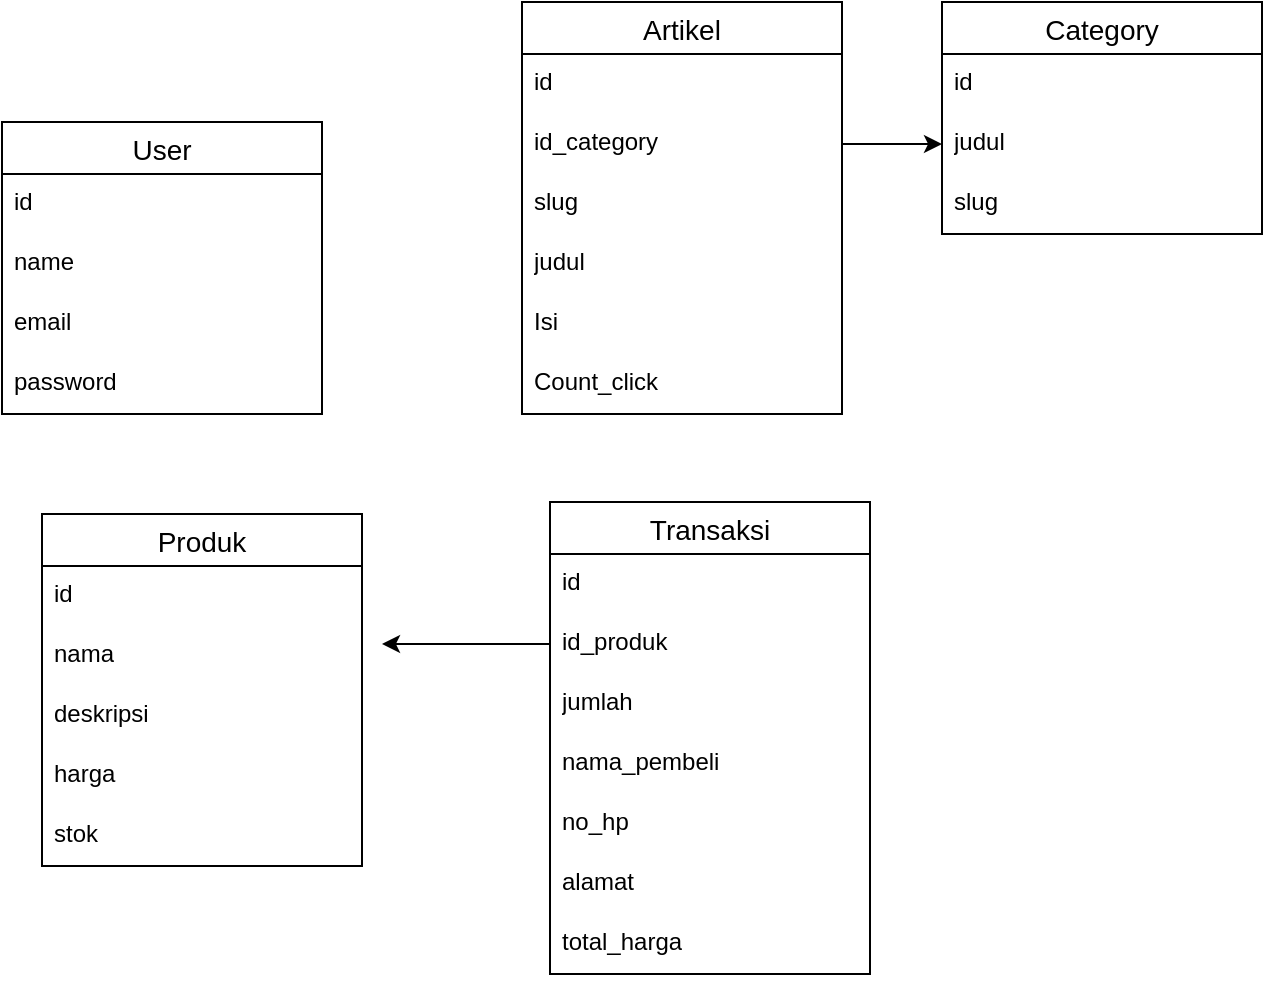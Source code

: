 <mxfile version="28.0.4">
  <diagram name="Halaman-1" id="ABIZbpxfbBQZwDydBkqK">
    <mxGraphModel dx="1281" dy="642" grid="1" gridSize="10" guides="1" tooltips="1" connect="1" arrows="1" fold="1" page="1" pageScale="1" pageWidth="827" pageHeight="1169" math="0" shadow="0">
      <root>
        <mxCell id="0" />
        <mxCell id="1" parent="0" />
        <mxCell id="Q242r_6-1s8_WNYlAGzZ-1" value="User" style="swimlane;fontStyle=0;childLayout=stackLayout;horizontal=1;startSize=26;horizontalStack=0;resizeParent=1;resizeParentMax=0;resizeLast=0;collapsible=1;marginBottom=0;align=center;fontSize=14;" vertex="1" parent="1">
          <mxGeometry x="140" y="90" width="160" height="146" as="geometry" />
        </mxCell>
        <mxCell id="Q242r_6-1s8_WNYlAGzZ-2" value="id" style="text;strokeColor=none;fillColor=none;spacingLeft=4;spacingRight=4;overflow=hidden;rotatable=0;points=[[0,0.5],[1,0.5]];portConstraint=eastwest;fontSize=12;whiteSpace=wrap;html=1;" vertex="1" parent="Q242r_6-1s8_WNYlAGzZ-1">
          <mxGeometry y="26" width="160" height="30" as="geometry" />
        </mxCell>
        <mxCell id="Q242r_6-1s8_WNYlAGzZ-3" value="name" style="text;strokeColor=none;fillColor=none;spacingLeft=4;spacingRight=4;overflow=hidden;rotatable=0;points=[[0,0.5],[1,0.5]];portConstraint=eastwest;fontSize=12;whiteSpace=wrap;html=1;" vertex="1" parent="Q242r_6-1s8_WNYlAGzZ-1">
          <mxGeometry y="56" width="160" height="30" as="geometry" />
        </mxCell>
        <mxCell id="Q242r_6-1s8_WNYlAGzZ-4" value="email" style="text;strokeColor=none;fillColor=none;spacingLeft=4;spacingRight=4;overflow=hidden;rotatable=0;points=[[0,0.5],[1,0.5]];portConstraint=eastwest;fontSize=12;whiteSpace=wrap;html=1;" vertex="1" parent="Q242r_6-1s8_WNYlAGzZ-1">
          <mxGeometry y="86" width="160" height="30" as="geometry" />
        </mxCell>
        <mxCell id="Q242r_6-1s8_WNYlAGzZ-17" value="password" style="text;strokeColor=none;fillColor=none;spacingLeft=4;spacingRight=4;overflow=hidden;rotatable=0;points=[[0,0.5],[1,0.5]];portConstraint=eastwest;fontSize=12;whiteSpace=wrap;html=1;" vertex="1" parent="Q242r_6-1s8_WNYlAGzZ-1">
          <mxGeometry y="116" width="160" height="30" as="geometry" />
        </mxCell>
        <mxCell id="Q242r_6-1s8_WNYlAGzZ-5" value="Artikel" style="swimlane;fontStyle=0;childLayout=stackLayout;horizontal=1;startSize=26;horizontalStack=0;resizeParent=1;resizeParentMax=0;resizeLast=0;collapsible=1;marginBottom=0;align=center;fontSize=14;" vertex="1" parent="1">
          <mxGeometry x="400" y="30" width="160" height="206" as="geometry" />
        </mxCell>
        <mxCell id="Q242r_6-1s8_WNYlAGzZ-6" value="id" style="text;strokeColor=none;fillColor=none;spacingLeft=4;spacingRight=4;overflow=hidden;rotatable=0;points=[[0,0.5],[1,0.5]];portConstraint=eastwest;fontSize=12;whiteSpace=wrap;html=1;" vertex="1" parent="Q242r_6-1s8_WNYlAGzZ-5">
          <mxGeometry y="26" width="160" height="30" as="geometry" />
        </mxCell>
        <mxCell id="Q242r_6-1s8_WNYlAGzZ-7" value="id_category" style="text;strokeColor=none;fillColor=none;spacingLeft=4;spacingRight=4;overflow=hidden;rotatable=0;points=[[0,0.5],[1,0.5]];portConstraint=eastwest;fontSize=12;whiteSpace=wrap;html=1;" vertex="1" parent="Q242r_6-1s8_WNYlAGzZ-5">
          <mxGeometry y="56" width="160" height="30" as="geometry" />
        </mxCell>
        <mxCell id="Q242r_6-1s8_WNYlAGzZ-24" value="slug" style="text;strokeColor=none;fillColor=none;spacingLeft=4;spacingRight=4;overflow=hidden;rotatable=0;points=[[0,0.5],[1,0.5]];portConstraint=eastwest;fontSize=12;whiteSpace=wrap;html=1;" vertex="1" parent="Q242r_6-1s8_WNYlAGzZ-5">
          <mxGeometry y="86" width="160" height="30" as="geometry" />
        </mxCell>
        <mxCell id="Q242r_6-1s8_WNYlAGzZ-8" value="judul" style="text;strokeColor=none;fillColor=none;spacingLeft=4;spacingRight=4;overflow=hidden;rotatable=0;points=[[0,0.5],[1,0.5]];portConstraint=eastwest;fontSize=12;whiteSpace=wrap;html=1;" vertex="1" parent="Q242r_6-1s8_WNYlAGzZ-5">
          <mxGeometry y="116" width="160" height="30" as="geometry" />
        </mxCell>
        <mxCell id="Q242r_6-1s8_WNYlAGzZ-22" value="Isi" style="text;strokeColor=none;fillColor=none;spacingLeft=4;spacingRight=4;overflow=hidden;rotatable=0;points=[[0,0.5],[1,0.5]];portConstraint=eastwest;fontSize=12;whiteSpace=wrap;html=1;" vertex="1" parent="Q242r_6-1s8_WNYlAGzZ-5">
          <mxGeometry y="146" width="160" height="30" as="geometry" />
        </mxCell>
        <mxCell id="Q242r_6-1s8_WNYlAGzZ-23" value="Count_click" style="text;strokeColor=none;fillColor=none;spacingLeft=4;spacingRight=4;overflow=hidden;rotatable=0;points=[[0,0.5],[1,0.5]];portConstraint=eastwest;fontSize=12;whiteSpace=wrap;html=1;" vertex="1" parent="Q242r_6-1s8_WNYlAGzZ-5">
          <mxGeometry y="176" width="160" height="30" as="geometry" />
        </mxCell>
        <mxCell id="Q242r_6-1s8_WNYlAGzZ-9" value="Produk" style="swimlane;fontStyle=0;childLayout=stackLayout;horizontal=1;startSize=26;horizontalStack=0;resizeParent=1;resizeParentMax=0;resizeLast=0;collapsible=1;marginBottom=0;align=center;fontSize=14;" vertex="1" parent="1">
          <mxGeometry x="160" y="286" width="160" height="176" as="geometry" />
        </mxCell>
        <mxCell id="Q242r_6-1s8_WNYlAGzZ-10" value="id" style="text;strokeColor=none;fillColor=none;spacingLeft=4;spacingRight=4;overflow=hidden;rotatable=0;points=[[0,0.5],[1,0.5]];portConstraint=eastwest;fontSize=12;whiteSpace=wrap;html=1;" vertex="1" parent="Q242r_6-1s8_WNYlAGzZ-9">
          <mxGeometry y="26" width="160" height="30" as="geometry" />
        </mxCell>
        <mxCell id="Q242r_6-1s8_WNYlAGzZ-11" value="nama" style="text;strokeColor=none;fillColor=none;spacingLeft=4;spacingRight=4;overflow=hidden;rotatable=0;points=[[0,0.5],[1,0.5]];portConstraint=eastwest;fontSize=12;whiteSpace=wrap;html=1;" vertex="1" parent="Q242r_6-1s8_WNYlAGzZ-9">
          <mxGeometry y="56" width="160" height="30" as="geometry" />
        </mxCell>
        <mxCell id="Q242r_6-1s8_WNYlAGzZ-12" value="deskripsi" style="text;strokeColor=none;fillColor=none;spacingLeft=4;spacingRight=4;overflow=hidden;rotatable=0;points=[[0,0.5],[1,0.5]];portConstraint=eastwest;fontSize=12;whiteSpace=wrap;html=1;" vertex="1" parent="Q242r_6-1s8_WNYlAGzZ-9">
          <mxGeometry y="86" width="160" height="30" as="geometry" />
        </mxCell>
        <mxCell id="Q242r_6-1s8_WNYlAGzZ-25" value="harga" style="text;strokeColor=none;fillColor=none;spacingLeft=4;spacingRight=4;overflow=hidden;rotatable=0;points=[[0,0.5],[1,0.5]];portConstraint=eastwest;fontSize=12;whiteSpace=wrap;html=1;" vertex="1" parent="Q242r_6-1s8_WNYlAGzZ-9">
          <mxGeometry y="116" width="160" height="30" as="geometry" />
        </mxCell>
        <mxCell id="Q242r_6-1s8_WNYlAGzZ-34" value="stok" style="text;strokeColor=none;fillColor=none;spacingLeft=4;spacingRight=4;overflow=hidden;rotatable=0;points=[[0,0.5],[1,0.5]];portConstraint=eastwest;fontSize=12;whiteSpace=wrap;html=1;" vertex="1" parent="Q242r_6-1s8_WNYlAGzZ-9">
          <mxGeometry y="146" width="160" height="30" as="geometry" />
        </mxCell>
        <mxCell id="Q242r_6-1s8_WNYlAGzZ-13" value="Transaksi" style="swimlane;fontStyle=0;childLayout=stackLayout;horizontal=1;startSize=26;horizontalStack=0;resizeParent=1;resizeParentMax=0;resizeLast=0;collapsible=1;marginBottom=0;align=center;fontSize=14;" vertex="1" parent="1">
          <mxGeometry x="414" y="280" width="160" height="236" as="geometry" />
        </mxCell>
        <mxCell id="Q242r_6-1s8_WNYlAGzZ-14" value="id" style="text;strokeColor=none;fillColor=none;spacingLeft=4;spacingRight=4;overflow=hidden;rotatable=0;points=[[0,0.5],[1,0.5]];portConstraint=eastwest;fontSize=12;whiteSpace=wrap;html=1;" vertex="1" parent="Q242r_6-1s8_WNYlAGzZ-13">
          <mxGeometry y="26" width="160" height="30" as="geometry" />
        </mxCell>
        <mxCell id="Q242r_6-1s8_WNYlAGzZ-39" style="edgeStyle=orthogonalEdgeStyle;rounded=0;orthogonalLoop=1;jettySize=auto;html=1;" edge="1" parent="Q242r_6-1s8_WNYlAGzZ-13" source="Q242r_6-1s8_WNYlAGzZ-15">
          <mxGeometry relative="1" as="geometry">
            <mxPoint x="-84" y="71" as="targetPoint" />
          </mxGeometry>
        </mxCell>
        <mxCell id="Q242r_6-1s8_WNYlAGzZ-15" value="id_produk" style="text;strokeColor=none;fillColor=none;spacingLeft=4;spacingRight=4;overflow=hidden;rotatable=0;points=[[0,0.5],[1,0.5]];portConstraint=eastwest;fontSize=12;whiteSpace=wrap;html=1;" vertex="1" parent="Q242r_6-1s8_WNYlAGzZ-13">
          <mxGeometry y="56" width="160" height="30" as="geometry" />
        </mxCell>
        <mxCell id="Q242r_6-1s8_WNYlAGzZ-32" value="jumlah" style="text;strokeColor=none;fillColor=none;spacingLeft=4;spacingRight=4;overflow=hidden;rotatable=0;points=[[0,0.5],[1,0.5]];portConstraint=eastwest;fontSize=12;whiteSpace=wrap;html=1;" vertex="1" parent="Q242r_6-1s8_WNYlAGzZ-13">
          <mxGeometry y="86" width="160" height="30" as="geometry" />
        </mxCell>
        <mxCell id="Q242r_6-1s8_WNYlAGzZ-16" value="nama_pembeli" style="text;strokeColor=none;fillColor=none;spacingLeft=4;spacingRight=4;overflow=hidden;rotatable=0;points=[[0,0.5],[1,0.5]];portConstraint=eastwest;fontSize=12;whiteSpace=wrap;html=1;" vertex="1" parent="Q242r_6-1s8_WNYlAGzZ-13">
          <mxGeometry y="116" width="160" height="30" as="geometry" />
        </mxCell>
        <mxCell id="Q242r_6-1s8_WNYlAGzZ-30" value="no_hp" style="text;strokeColor=none;fillColor=none;spacingLeft=4;spacingRight=4;overflow=hidden;rotatable=0;points=[[0,0.5],[1,0.5]];portConstraint=eastwest;fontSize=12;whiteSpace=wrap;html=1;" vertex="1" parent="Q242r_6-1s8_WNYlAGzZ-13">
          <mxGeometry y="146" width="160" height="30" as="geometry" />
        </mxCell>
        <mxCell id="Q242r_6-1s8_WNYlAGzZ-31" value="alamat" style="text;strokeColor=none;fillColor=none;spacingLeft=4;spacingRight=4;overflow=hidden;rotatable=0;points=[[0,0.5],[1,0.5]];portConstraint=eastwest;fontSize=12;whiteSpace=wrap;html=1;" vertex="1" parent="Q242r_6-1s8_WNYlAGzZ-13">
          <mxGeometry y="176" width="160" height="30" as="geometry" />
        </mxCell>
        <mxCell id="Q242r_6-1s8_WNYlAGzZ-33" value="total_harga" style="text;strokeColor=none;fillColor=none;spacingLeft=4;spacingRight=4;overflow=hidden;rotatable=0;points=[[0,0.5],[1,0.5]];portConstraint=eastwest;fontSize=12;whiteSpace=wrap;html=1;" vertex="1" parent="Q242r_6-1s8_WNYlAGzZ-13">
          <mxGeometry y="206" width="160" height="30" as="geometry" />
        </mxCell>
        <mxCell id="Q242r_6-1s8_WNYlAGzZ-18" value="Category" style="swimlane;fontStyle=0;childLayout=stackLayout;horizontal=1;startSize=26;horizontalStack=0;resizeParent=1;resizeParentMax=0;resizeLast=0;collapsible=1;marginBottom=0;align=center;fontSize=14;" vertex="1" parent="1">
          <mxGeometry x="610" y="30" width="160" height="116" as="geometry" />
        </mxCell>
        <mxCell id="Q242r_6-1s8_WNYlAGzZ-19" value="id" style="text;strokeColor=none;fillColor=none;spacingLeft=4;spacingRight=4;overflow=hidden;rotatable=0;points=[[0,0.5],[1,0.5]];portConstraint=eastwest;fontSize=12;whiteSpace=wrap;html=1;" vertex="1" parent="Q242r_6-1s8_WNYlAGzZ-18">
          <mxGeometry y="26" width="160" height="30" as="geometry" />
        </mxCell>
        <mxCell id="Q242r_6-1s8_WNYlAGzZ-20" value="judul" style="text;strokeColor=none;fillColor=none;spacingLeft=4;spacingRight=4;overflow=hidden;rotatable=0;points=[[0,0.5],[1,0.5]];portConstraint=eastwest;fontSize=12;whiteSpace=wrap;html=1;" vertex="1" parent="Q242r_6-1s8_WNYlAGzZ-18">
          <mxGeometry y="56" width="160" height="30" as="geometry" />
        </mxCell>
        <mxCell id="Q242r_6-1s8_WNYlAGzZ-21" value="slug" style="text;strokeColor=none;fillColor=none;spacingLeft=4;spacingRight=4;overflow=hidden;rotatable=0;points=[[0,0.5],[1,0.5]];portConstraint=eastwest;fontSize=12;whiteSpace=wrap;html=1;" vertex="1" parent="Q242r_6-1s8_WNYlAGzZ-18">
          <mxGeometry y="86" width="160" height="30" as="geometry" />
        </mxCell>
        <mxCell id="Q242r_6-1s8_WNYlAGzZ-38" style="edgeStyle=orthogonalEdgeStyle;rounded=0;orthogonalLoop=1;jettySize=auto;html=1;entryX=0;entryY=0.5;entryDx=0;entryDy=0;" edge="1" parent="1" source="Q242r_6-1s8_WNYlAGzZ-7" target="Q242r_6-1s8_WNYlAGzZ-20">
          <mxGeometry relative="1" as="geometry" />
        </mxCell>
      </root>
    </mxGraphModel>
  </diagram>
</mxfile>
